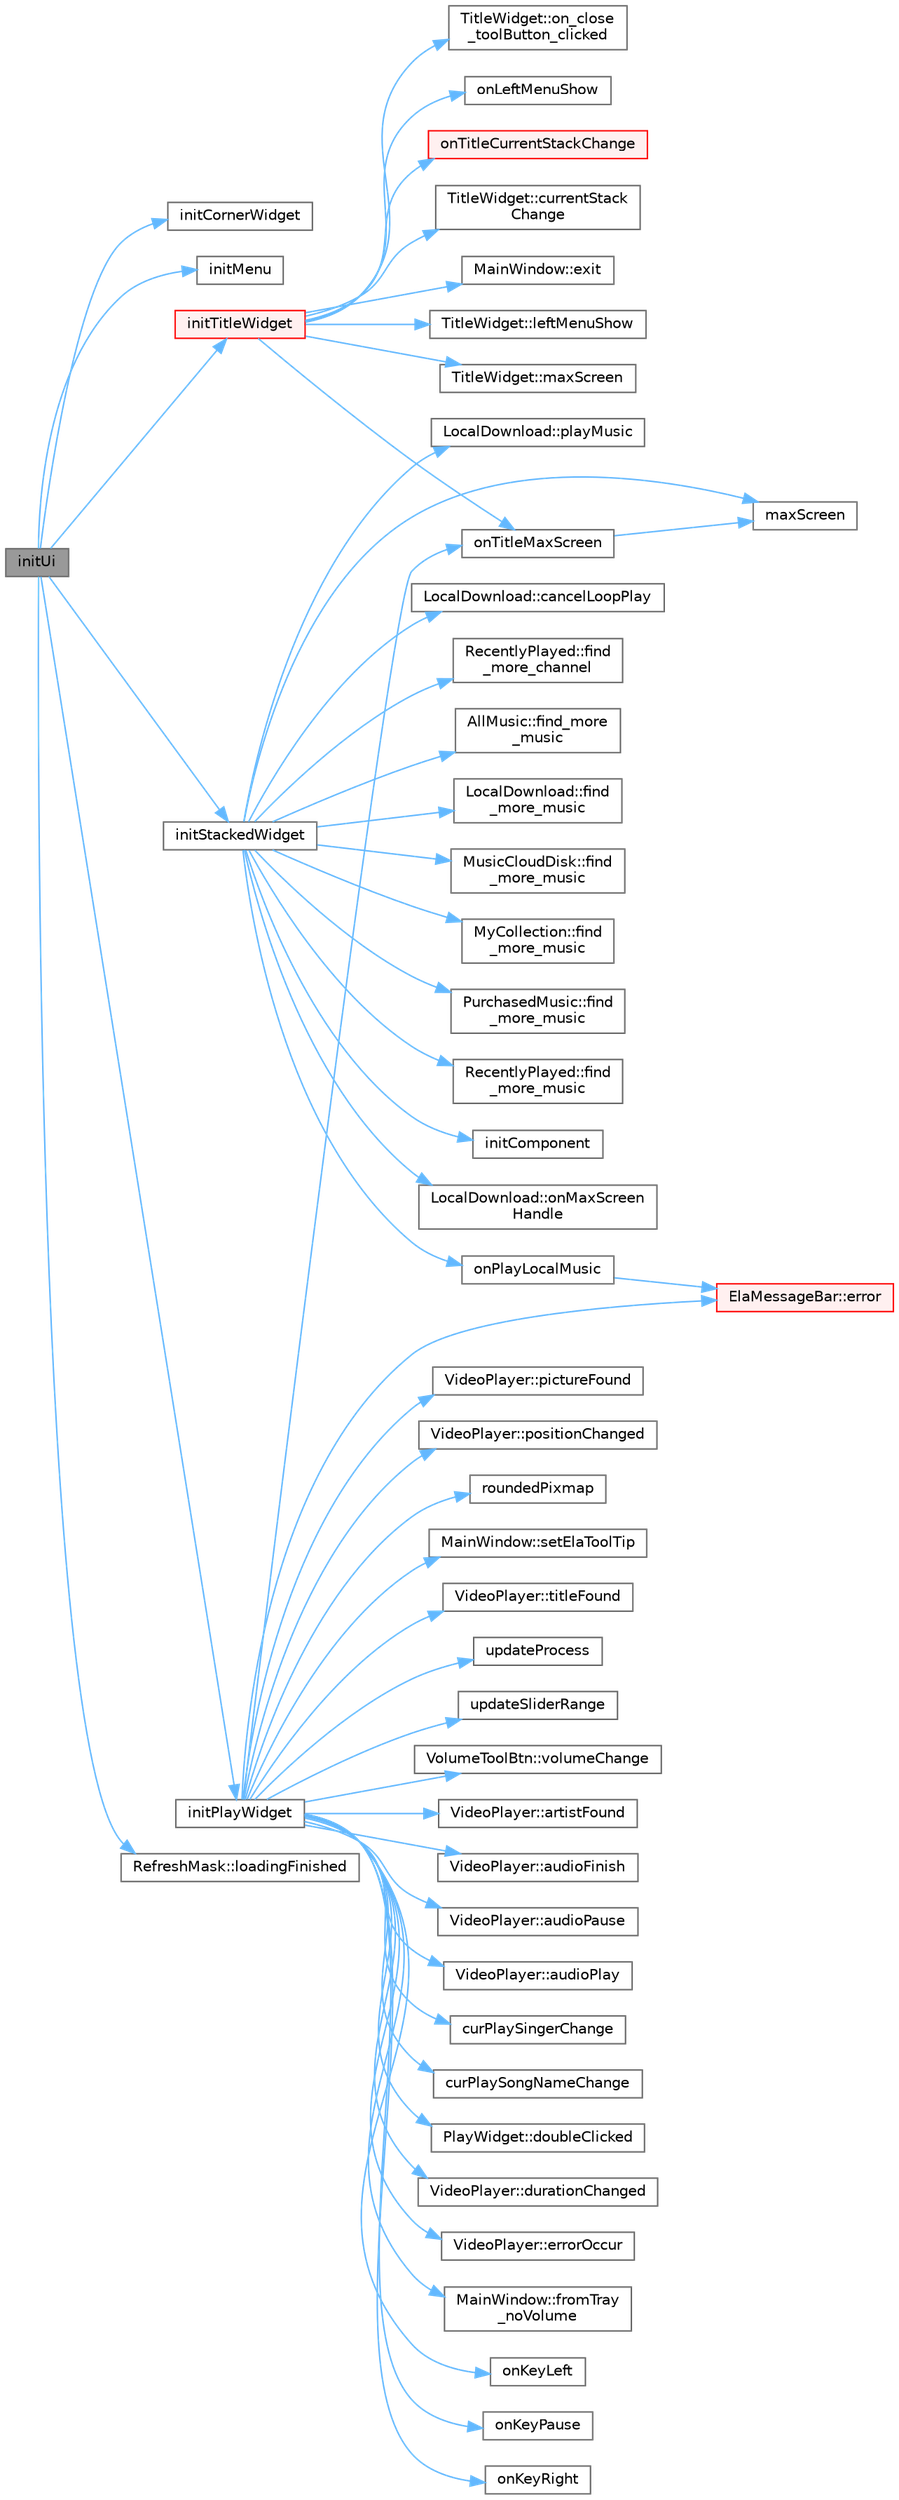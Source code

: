 digraph "initUi"
{
 // LATEX_PDF_SIZE
  bgcolor="transparent";
  edge [fontname=Helvetica,fontsize=10,labelfontname=Helvetica,labelfontsize=10];
  node [fontname=Helvetica,fontsize=10,shape=box,height=0.2,width=0.4];
  rankdir="LR";
  Node1 [id="Node000001",label="initUi",height=0.2,width=0.4,color="gray40", fillcolor="grey60", style="filled", fontcolor="black",tooltip="初始化界面"];
  Node1 -> Node2 [id="edge1_Node000001_Node000002",color="steelblue1",style="solid",tooltip=" "];
  Node2 [id="Node000002",label="initCornerWidget",height=0.2,width=0.4,color="grey40", fillcolor="white", style="filled",URL="$class_ku_gou_app.html#ae117f7fcd1e18188c38de88f816fbd3b",tooltip="初始化角标控件"];
  Node1 -> Node3 [id="edge2_Node000001_Node000003",color="steelblue1",style="solid",tooltip=" "];
  Node3 [id="Node000003",label="initMenu",height=0.2,width=0.4,color="grey40", fillcolor="white", style="filled",URL="$class_ku_gou_app.html#a1e892d795309ff53c6e4c8436f88b483",tooltip="初始化菜单"];
  Node1 -> Node4 [id="edge3_Node000001_Node000004",color="steelblue1",style="solid",tooltip=" "];
  Node4 [id="Node000004",label="initPlayWidget",height=0.2,width=0.4,color="grey40", fillcolor="white", style="filled",URL="$class_ku_gou_app.html#a2e4eb5d5318b90a8bae4d99ea263e8d4",tooltip="初始化播放控件"];
  Node4 -> Node5 [id="edge4_Node000004_Node000005",color="steelblue1",style="solid",tooltip=" "];
  Node5 [id="Node000005",label="VideoPlayer::artistFound",height=0.2,width=0.4,color="grey40", fillcolor="white", style="filled",URL="$class_video_player.html#a2bb9587899e3502d992dfedd8096ea28",tooltip="艺术家信息变更信号"];
  Node4 -> Node6 [id="edge5_Node000004_Node000006",color="steelblue1",style="solid",tooltip=" "];
  Node6 [id="Node000006",label="VideoPlayer::audioFinish",height=0.2,width=0.4,color="grey40", fillcolor="white", style="filled",URL="$class_video_player.html#a152e72ea596a49859e4d28978f7ce5e7",tooltip="播放结束信号"];
  Node4 -> Node7 [id="edge6_Node000004_Node000007",color="steelblue1",style="solid",tooltip=" "];
  Node7 [id="Node000007",label="VideoPlayer::audioPause",height=0.2,width=0.4,color="grey40", fillcolor="white", style="filled",URL="$class_video_player.html#a485acf191409d3a0e427e72600b540b8",tooltip="播放暂停信号"];
  Node4 -> Node8 [id="edge7_Node000004_Node000008",color="steelblue1",style="solid",tooltip=" "];
  Node8 [id="Node000008",label="VideoPlayer::audioPlay",height=0.2,width=0.4,color="grey40", fillcolor="white", style="filled",URL="$class_video_player.html#a509af965f457b475f0b6d7f68073f629",tooltip="播放开始信号"];
  Node4 -> Node9 [id="edge8_Node000004_Node000009",color="steelblue1",style="solid",tooltip=" "];
  Node9 [id="Node000009",label="curPlaySingerChange",height=0.2,width=0.4,color="grey40", fillcolor="white", style="filled",URL="$class_ku_gou_app.html#ab8bf4bef8da02076c4092c0ae1540e01",tooltip="当前播放歌手改变信号"];
  Node4 -> Node10 [id="edge9_Node000004_Node000010",color="steelblue1",style="solid",tooltip=" "];
  Node10 [id="Node000010",label="curPlaySongNameChange",height=0.2,width=0.4,color="grey40", fillcolor="white", style="filled",URL="$class_ku_gou_app.html#a6a38569e7356dd6fbb4af98bdf80772e",tooltip="当前播放歌曲名称改变信号"];
  Node4 -> Node11 [id="edge10_Node000004_Node000011",color="steelblue1",style="solid",tooltip=" "];
  Node11 [id="Node000011",label="PlayWidget::doubleClicked",height=0.2,width=0.4,color="grey40", fillcolor="white", style="filled",URL="$class_play_widget.html#ac788a1e254cb7f54fb21e3648d929f39",tooltip="双击信号，当控件被左键双击时触发"];
  Node4 -> Node12 [id="edge11_Node000004_Node000012",color="steelblue1",style="solid",tooltip=" "];
  Node12 [id="Node000012",label="VideoPlayer::durationChanged",height=0.2,width=0.4,color="grey40", fillcolor="white", style="filled",URL="$class_video_player.html#a48c11a9dd53207b09f0db2feb7141390",tooltip="总时长变更信号"];
  Node4 -> Node13 [id="edge12_Node000004_Node000013",color="steelblue1",style="solid",tooltip=" "];
  Node13 [id="Node000013",label="ElaMessageBar::error",height=0.2,width=0.4,color="red", fillcolor="#FFF0F0", style="filled",URL="$class_ela_message_bar.html#ae88944cbca6cf0cc02953a28ed45af83",tooltip="显示错误消息"];
  Node4 -> Node16 [id="edge13_Node000004_Node000016",color="steelblue1",style="solid",tooltip=" "];
  Node16 [id="Node000016",label="VideoPlayer::errorOccur",height=0.2,width=0.4,color="grey40", fillcolor="white", style="filled",URL="$class_video_player.html#a126a100faafb6f0e8a26cc3f0f530f9e",tooltip="错误发生信号"];
  Node4 -> Node17 [id="edge14_Node000004_Node000017",color="steelblue1",style="solid",tooltip=" "];
  Node17 [id="Node000017",label="MainWindow::fromTray\l_noVolume",height=0.2,width=0.4,color="grey40", fillcolor="white", style="filled",URL="$class_main_window.html#aec9684090a34891bc7dc46738b873753",tooltip="托盘音量开关信号"];
  Node4 -> Node18 [id="edge15_Node000004_Node000018",color="steelblue1",style="solid",tooltip=" "];
  Node18 [id="Node000018",label="onKeyLeft",height=0.2,width=0.4,color="grey40", fillcolor="white", style="filled",URL="$class_ku_gou_app.html#a709729352cd7778f1e1390e979ffa8d7",tooltip="左箭头快退槽函数"];
  Node4 -> Node19 [id="edge16_Node000004_Node000019",color="steelblue1",style="solid",tooltip=" "];
  Node19 [id="Node000019",label="onKeyPause",height=0.2,width=0.4,color="grey40", fillcolor="white", style="filled",URL="$class_ku_gou_app.html#aa69dc6bae0d8fe642c3f44bcbd565c3b",tooltip="空格键暂停/播放槽函数"];
  Node4 -> Node20 [id="edge17_Node000004_Node000020",color="steelblue1",style="solid",tooltip=" "];
  Node20 [id="Node000020",label="onKeyRight",height=0.2,width=0.4,color="grey40", fillcolor="white", style="filled",URL="$class_ku_gou_app.html#a4c440c77d20f7fcb3c6c8b5875958f8f",tooltip="右箭头快进槽函数"];
  Node4 -> Node21 [id="edge18_Node000004_Node000021",color="steelblue1",style="solid",tooltip=" "];
  Node21 [id="Node000021",label="onTitleMaxScreen",height=0.2,width=0.4,color="grey40", fillcolor="white", style="filled",URL="$class_ku_gou_app.html#a9bd88de31448744726cf3fa1acc4eed5",tooltip="最大化窗口槽函数"];
  Node21 -> Node22 [id="edge19_Node000021_Node000022",color="steelblue1",style="solid",tooltip=" "];
  Node22 [id="Node000022",label="maxScreen",height=0.2,width=0.4,color="grey40", fillcolor="white", style="filled",URL="$class_ku_gou_app.html#a992988d596e79194a707af831db3f4ea",tooltip="最大化信号"];
  Node4 -> Node23 [id="edge20_Node000004_Node000023",color="steelblue1",style="solid",tooltip=" "];
  Node23 [id="Node000023",label="VideoPlayer::pictureFound",height=0.2,width=0.4,color="grey40", fillcolor="white", style="filled",URL="$class_video_player.html#aa304fee8e43ebf88093434c5aac21833",tooltip="专辑图片变更信号"];
  Node4 -> Node24 [id="edge21_Node000004_Node000024",color="steelblue1",style="solid",tooltip=" "];
  Node24 [id="Node000024",label="VideoPlayer::positionChanged",height=0.2,width=0.4,color="grey40", fillcolor="white", style="filled",URL="$class_video_player.html#aad3a36958bda571878a49469beb6d204",tooltip="播放位置变更信号"];
  Node4 -> Node25 [id="edge22_Node000004_Node000025",color="steelblue1",style="solid",tooltip=" "];
  Node25 [id="Node000025",label="roundedPixmap",height=0.2,width=0.4,color="grey40", fillcolor="white", style="filled",URL="$_ku_gou_app_8cpp.html#aed7c82f547f297918671c35b9507a819",tooltip="生成圆角图片"];
  Node4 -> Node26 [id="edge23_Node000004_Node000026",color="steelblue1",style="solid",tooltip=" "];
  Node26 [id="Node000026",label="MainWindow::setElaToolTip",height=0.2,width=0.4,color="grey40", fillcolor="white", style="filled",URL="$class_main_window.html#a327b3c5ae850d1f61a9cae21f8f4de72",tooltip="设置控件的工具提示"];
  Node4 -> Node27 [id="edge24_Node000004_Node000027",color="steelblue1",style="solid",tooltip=" "];
  Node27 [id="Node000027",label="VideoPlayer::titleFound",height=0.2,width=0.4,color="grey40", fillcolor="white", style="filled",URL="$class_video_player.html#a86c43bbc08447da8f8264aeafb0fcd77",tooltip="标题信息变更信号"];
  Node4 -> Node28 [id="edge25_Node000004_Node000028",color="steelblue1",style="solid",tooltip=" "];
  Node28 [id="Node000028",label="updateProcess",height=0.2,width=0.4,color="grey40", fillcolor="white", style="filled",URL="$class_ku_gou_app.html#ac1d4458a748af6ce3e2c1549b7b75c2b",tooltip="更新播放进度"];
  Node4 -> Node29 [id="edge26_Node000004_Node000029",color="steelblue1",style="solid",tooltip=" "];
  Node29 [id="Node000029",label="updateSliderRange",height=0.2,width=0.4,color="grey40", fillcolor="white", style="filled",URL="$class_ku_gou_app.html#a1fb9f1fdedc434b711a33b4cfdb4f3b1",tooltip="更新进度条范围"];
  Node4 -> Node30 [id="edge27_Node000004_Node000030",color="steelblue1",style="solid",tooltip=" "];
  Node30 [id="Node000030",label="VolumeToolBtn::volumeChange",height=0.2,width=0.4,color="grey40", fillcolor="white", style="filled",URL="$class_volume_tool_btn.html#a7e518333e8d20322aae765b2f37c7fa3",tooltip="音量值变化信号"];
  Node1 -> Node31 [id="edge28_Node000001_Node000031",color="steelblue1",style="solid",tooltip=" "];
  Node31 [id="Node000031",label="initStackedWidget",height=0.2,width=0.4,color="grey40", fillcolor="white", style="filled",URL="$class_ku_gou_app.html#a0880fc715278119401b0b218adc8ade6",tooltip="初始化堆栈窗口"];
  Node31 -> Node32 [id="edge29_Node000031_Node000032",color="steelblue1",style="solid",tooltip=" "];
  Node32 [id="Node000032",label="LocalDownload::cancelLoopPlay",height=0.2,width=0.4,color="grey40", fillcolor="white", style="filled",URL="$class_local_download.html#a2aa22f3ffe26bfd91ada08e52fc8633d",tooltip="取消循环播放信号"];
  Node31 -> Node33 [id="edge30_Node000031_Node000033",color="steelblue1",style="solid",tooltip=" "];
  Node33 [id="Node000033",label="RecentlyPlayed::find\l_more_channel",height=0.2,width=0.4,color="grey40", fillcolor="white", style="filled",URL="$class_recently_played.html#aa8baaa8edba9b9f49e961a3342ee40c7",tooltip="搜索更多频道的信号"];
  Node31 -> Node34 [id="edge31_Node000031_Node000034",color="steelblue1",style="solid",tooltip=" "];
  Node34 [id="Node000034",label="AllMusic::find_more\l_music",height=0.2,width=0.4,color="grey40", fillcolor="white", style="filled",URL="$class_all_music.html#aa23356daca3ed71116d6ae55df2991f4",tooltip="搜索更多音乐信号"];
  Node31 -> Node35 [id="edge32_Node000031_Node000035",color="steelblue1",style="solid",tooltip=" "];
  Node35 [id="Node000035",label="LocalDownload::find\l_more_music",height=0.2,width=0.4,color="grey40", fillcolor="white", style="filled",URL="$class_local_download.html#aa23356daca3ed71116d6ae55df2991f4",tooltip="搜索更多音乐信号"];
  Node31 -> Node36 [id="edge33_Node000031_Node000036",color="steelblue1",style="solid",tooltip=" "];
  Node36 [id="Node000036",label="MusicCloudDisk::find\l_more_music",height=0.2,width=0.4,color="grey40", fillcolor="white", style="filled",URL="$class_music_cloud_disk.html#aa23356daca3ed71116d6ae55df2991f4",tooltip="搜索更多音乐信号"];
  Node31 -> Node37 [id="edge34_Node000031_Node000037",color="steelblue1",style="solid",tooltip=" "];
  Node37 [id="Node000037",label="MyCollection::find\l_more_music",height=0.2,width=0.4,color="grey40", fillcolor="white", style="filled",URL="$class_my_collection.html#aa23356daca3ed71116d6ae55df2991f4",tooltip="搜索更多音乐的信号"];
  Node31 -> Node38 [id="edge35_Node000031_Node000038",color="steelblue1",style="solid",tooltip=" "];
  Node38 [id="Node000038",label="PurchasedMusic::find\l_more_music",height=0.2,width=0.4,color="grey40", fillcolor="white", style="filled",URL="$class_purchased_music.html#aa23356daca3ed71116d6ae55df2991f4",tooltip="搜索更多音乐的信号"];
  Node31 -> Node39 [id="edge36_Node000031_Node000039",color="steelblue1",style="solid",tooltip=" "];
  Node39 [id="Node000039",label="RecentlyPlayed::find\l_more_music",height=0.2,width=0.4,color="grey40", fillcolor="white", style="filled",URL="$class_recently_played.html#aa23356daca3ed71116d6ae55df2991f4",tooltip="搜索更多音乐的信号"];
  Node31 -> Node40 [id="edge37_Node000031_Node000040",color="steelblue1",style="solid",tooltip=" "];
  Node40 [id="Node000040",label="initComponent",height=0.2,width=0.4,color="grey40", fillcolor="white", style="filled",URL="$class_ku_gou_app.html#ab6c458664886f6f246245421999d559a",tooltip="模板函数，初始化堆栈窗口组件"];
  Node31 -> Node22 [id="edge38_Node000031_Node000022",color="steelblue1",style="solid",tooltip=" "];
  Node31 -> Node41 [id="edge39_Node000031_Node000041",color="steelblue1",style="solid",tooltip=" "];
  Node41 [id="Node000041",label="LocalDownload::onMaxScreen\lHandle",height=0.2,width=0.4,color="grey40", fillcolor="white", style="filled",URL="$class_local_download.html#aea6433fe45befb7727ef3630f3db3704",tooltip="最大化屏幕处理"];
  Node31 -> Node42 [id="edge40_Node000031_Node000042",color="steelblue1",style="solid",tooltip=" "];
  Node42 [id="Node000042",label="onPlayLocalMusic",height=0.2,width=0.4,color="grey40", fillcolor="white", style="filled",URL="$class_ku_gou_app.html#a876901294f75b33c450c6453c893e1ae",tooltip="播放本地音乐槽函数"];
  Node42 -> Node13 [id="edge41_Node000042_Node000013",color="steelblue1",style="solid",tooltip=" "];
  Node31 -> Node43 [id="edge42_Node000031_Node000043",color="steelblue1",style="solid",tooltip=" "];
  Node43 [id="Node000043",label="LocalDownload::playMusic",height=0.2,width=0.4,color="grey40", fillcolor="white", style="filled",URL="$class_local_download.html#a510995dc883818ca17b4108a74da7b52",tooltip="播放音乐信号"];
  Node1 -> Node44 [id="edge43_Node000001_Node000044",color="steelblue1",style="solid",tooltip=" "];
  Node44 [id="Node000044",label="initTitleWidget",height=0.2,width=0.4,color="red", fillcolor="#FFF0F0", style="filled",URL="$class_ku_gou_app.html#a94fc5073f204939937996ae86cd18b18",tooltip="初始化标题栏"];
  Node44 -> Node45 [id="edge44_Node000044_Node000045",color="steelblue1",style="solid",tooltip=" "];
  Node45 [id="Node000045",label="TitleWidget::currentStack\lChange",height=0.2,width=0.4,color="grey40", fillcolor="white", style="filled",URL="$class_title_widget.html#a607c0c78292a519369fac4a60638f9ee",tooltip="界面切换信号，通知界面索引和是否滑动"];
  Node44 -> Node46 [id="edge45_Node000044_Node000046",color="steelblue1",style="solid",tooltip=" "];
  Node46 [id="Node000046",label="MainWindow::exit",height=0.2,width=0.4,color="grey40", fillcolor="white", style="filled",URL="$class_main_window.html#a358d2e2397ca11ccd17553e3c40e7901",tooltip="退出信号，通知程序退出"];
  Node44 -> Node47 [id="edge46_Node000044_Node000047",color="steelblue1",style="solid",tooltip=" "];
  Node47 [id="Node000047",label="TitleWidget::leftMenuShow",height=0.2,width=0.4,color="grey40", fillcolor="white", style="filled",URL="$class_title_widget.html#a5586d80493f09e7305a487525f0ac838",tooltip="左侧菜单显示信号，控制菜单显示状态"];
  Node44 -> Node48 [id="edge47_Node000044_Node000048",color="steelblue1",style="solid",tooltip=" "];
  Node48 [id="Node000048",label="TitleWidget::maxScreen",height=0.2,width=0.4,color="grey40", fillcolor="white", style="filled",URL="$class_title_widget.html#a992988d596e79194a707af831db3f4ea",tooltip="最大化信号，通知窗口最大化"];
  Node44 -> Node49 [id="edge48_Node000044_Node000049",color="steelblue1",style="solid",tooltip=" "];
  Node49 [id="Node000049",label="TitleWidget::on_close\l_toolButton_clicked",height=0.2,width=0.4,color="grey40", fillcolor="white", style="filled",URL="$class_title_widget.html#a7f6d4e7893db244f9cf153e2428ef144",tooltip="关闭按钮点击事件，显示退出对话框"];
  Node44 -> Node50 [id="edge49_Node000044_Node000050",color="steelblue1",style="solid",tooltip=" "];
  Node50 [id="Node000050",label="onLeftMenuShow",height=0.2,width=0.4,color="grey40", fillcolor="white", style="filled",URL="$class_ku_gou_app.html#acfc8feec11351254ac64efe1a33e3f24",tooltip="左侧菜单显示槽函数"];
  Node44 -> Node51 [id="edge50_Node000044_Node000051",color="steelblue1",style="solid",tooltip=" "];
  Node51 [id="Node000051",label="onTitleCurrentStackChange",height=0.2,width=0.4,color="red", fillcolor="#FFF0F0", style="filled",URL="$class_ku_gou_app.html#a1d246a134b1b469507feccf8b8d6f7e3",tooltip="标题栏堆栈窗口切换槽函数"];
  Node44 -> Node21 [id="edge51_Node000044_Node000021",color="steelblue1",style="solid",tooltip=" "];
  Node1 -> Node63 [id="edge52_Node000001_Node000063",color="steelblue1",style="solid",tooltip=" "];
  Node63 [id="Node000063",label="RefreshMask::loadingFinished",height=0.2,width=0.4,color="grey40", fillcolor="white", style="filled",URL="$class_refresh_mask.html#a594d4f9e766f50cf0b61bfa5c6f6ce37",tooltip="加载完成信号"];
}

